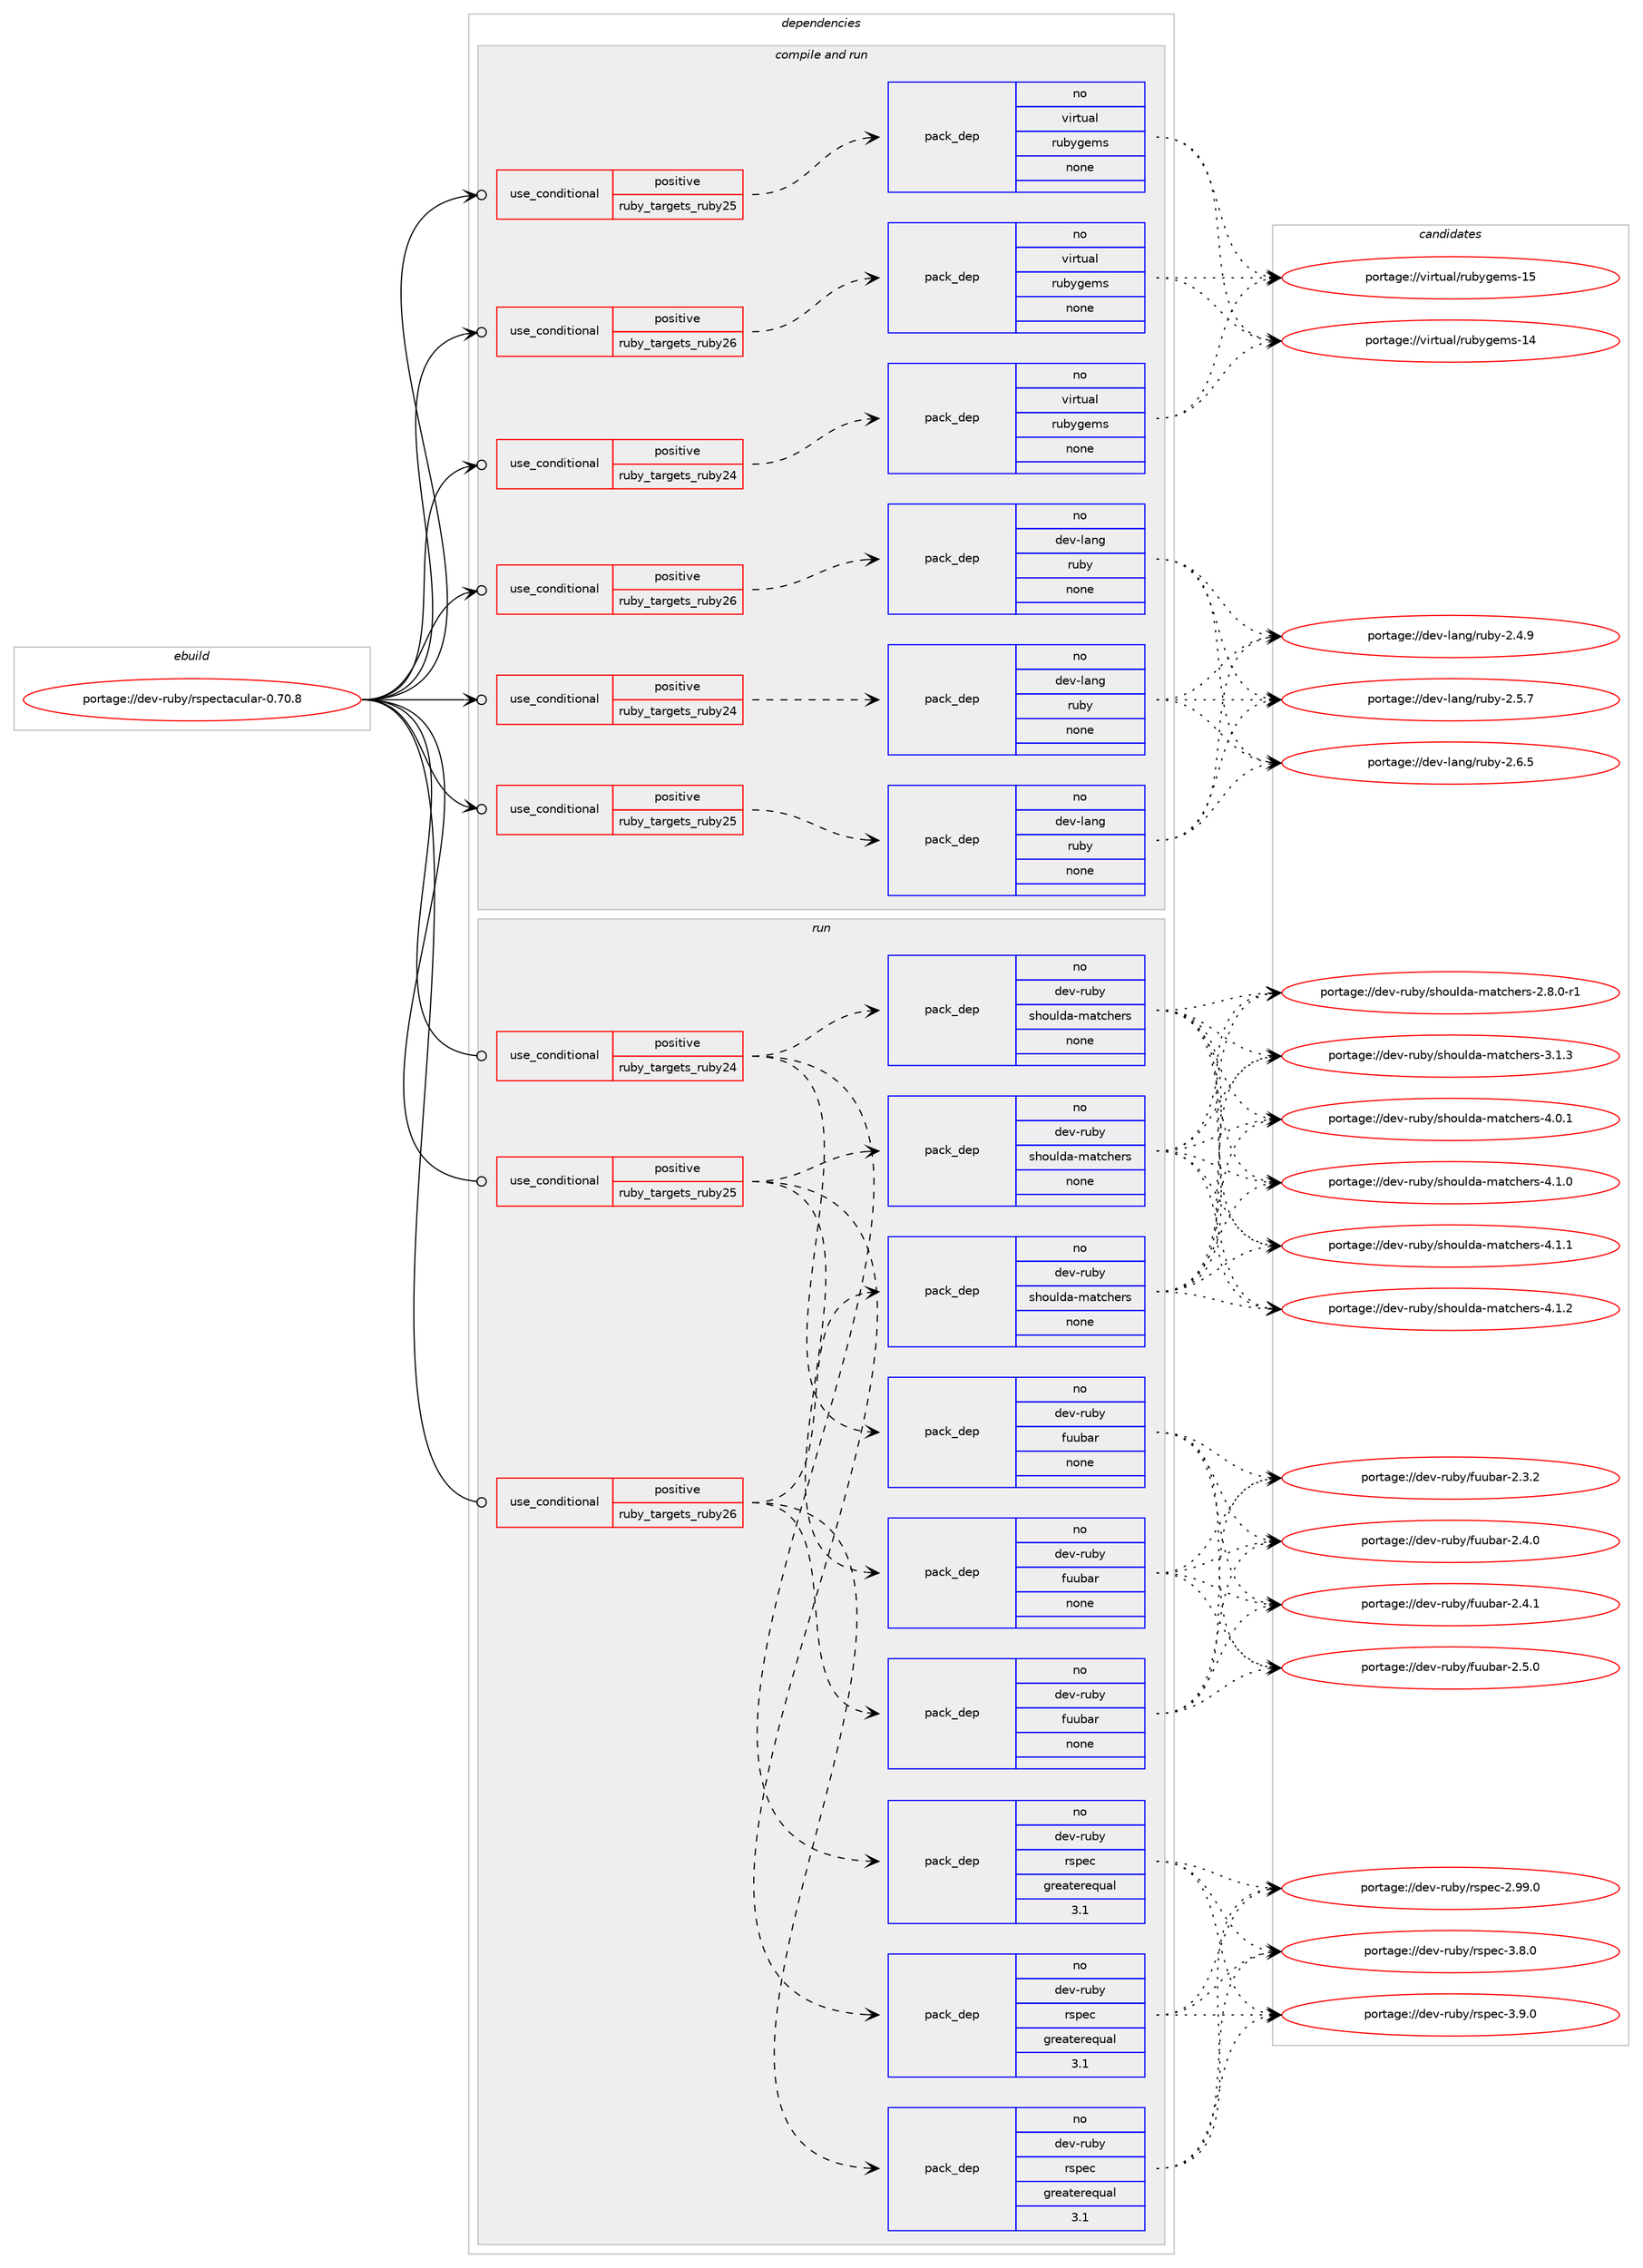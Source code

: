 digraph prolog {

# *************
# Graph options
# *************

newrank=true;
concentrate=true;
compound=true;
graph [rankdir=LR,fontname=Helvetica,fontsize=10,ranksep=1.5];#, ranksep=2.5, nodesep=0.2];
edge  [arrowhead=vee];
node  [fontname=Helvetica,fontsize=10];

# **********
# The ebuild
# **********

subgraph cluster_leftcol {
color=gray;
rank=same;
label=<<i>ebuild</i>>;
id [label="portage://dev-ruby/rspectacular-0.70.8", color=red, width=4, href="../dev-ruby/rspectacular-0.70.8.svg"];
}

# ****************
# The dependencies
# ****************

subgraph cluster_midcol {
color=gray;
label=<<i>dependencies</i>>;
subgraph cluster_compile {
fillcolor="#eeeeee";
style=filled;
label=<<i>compile</i>>;
}
subgraph cluster_compileandrun {
fillcolor="#eeeeee";
style=filled;
label=<<i>compile and run</i>>;
subgraph cond62916 {
dependency242026 [label=<<TABLE BORDER="0" CELLBORDER="1" CELLSPACING="0" CELLPADDING="4"><TR><TD ROWSPAN="3" CELLPADDING="10">use_conditional</TD></TR><TR><TD>positive</TD></TR><TR><TD>ruby_targets_ruby24</TD></TR></TABLE>>, shape=none, color=red];
subgraph pack175565 {
dependency242027 [label=<<TABLE BORDER="0" CELLBORDER="1" CELLSPACING="0" CELLPADDING="4" WIDTH="220"><TR><TD ROWSPAN="6" CELLPADDING="30">pack_dep</TD></TR><TR><TD WIDTH="110">no</TD></TR><TR><TD>dev-lang</TD></TR><TR><TD>ruby</TD></TR><TR><TD>none</TD></TR><TR><TD></TD></TR></TABLE>>, shape=none, color=blue];
}
dependency242026:e -> dependency242027:w [weight=20,style="dashed",arrowhead="vee"];
}
id:e -> dependency242026:w [weight=20,style="solid",arrowhead="odotvee"];
subgraph cond62917 {
dependency242028 [label=<<TABLE BORDER="0" CELLBORDER="1" CELLSPACING="0" CELLPADDING="4"><TR><TD ROWSPAN="3" CELLPADDING="10">use_conditional</TD></TR><TR><TD>positive</TD></TR><TR><TD>ruby_targets_ruby24</TD></TR></TABLE>>, shape=none, color=red];
subgraph pack175566 {
dependency242029 [label=<<TABLE BORDER="0" CELLBORDER="1" CELLSPACING="0" CELLPADDING="4" WIDTH="220"><TR><TD ROWSPAN="6" CELLPADDING="30">pack_dep</TD></TR><TR><TD WIDTH="110">no</TD></TR><TR><TD>virtual</TD></TR><TR><TD>rubygems</TD></TR><TR><TD>none</TD></TR><TR><TD></TD></TR></TABLE>>, shape=none, color=blue];
}
dependency242028:e -> dependency242029:w [weight=20,style="dashed",arrowhead="vee"];
}
id:e -> dependency242028:w [weight=20,style="solid",arrowhead="odotvee"];
subgraph cond62918 {
dependency242030 [label=<<TABLE BORDER="0" CELLBORDER="1" CELLSPACING="0" CELLPADDING="4"><TR><TD ROWSPAN="3" CELLPADDING="10">use_conditional</TD></TR><TR><TD>positive</TD></TR><TR><TD>ruby_targets_ruby25</TD></TR></TABLE>>, shape=none, color=red];
subgraph pack175567 {
dependency242031 [label=<<TABLE BORDER="0" CELLBORDER="1" CELLSPACING="0" CELLPADDING="4" WIDTH="220"><TR><TD ROWSPAN="6" CELLPADDING="30">pack_dep</TD></TR><TR><TD WIDTH="110">no</TD></TR><TR><TD>dev-lang</TD></TR><TR><TD>ruby</TD></TR><TR><TD>none</TD></TR><TR><TD></TD></TR></TABLE>>, shape=none, color=blue];
}
dependency242030:e -> dependency242031:w [weight=20,style="dashed",arrowhead="vee"];
}
id:e -> dependency242030:w [weight=20,style="solid",arrowhead="odotvee"];
subgraph cond62919 {
dependency242032 [label=<<TABLE BORDER="0" CELLBORDER="1" CELLSPACING="0" CELLPADDING="4"><TR><TD ROWSPAN="3" CELLPADDING="10">use_conditional</TD></TR><TR><TD>positive</TD></TR><TR><TD>ruby_targets_ruby25</TD></TR></TABLE>>, shape=none, color=red];
subgraph pack175568 {
dependency242033 [label=<<TABLE BORDER="0" CELLBORDER="1" CELLSPACING="0" CELLPADDING="4" WIDTH="220"><TR><TD ROWSPAN="6" CELLPADDING="30">pack_dep</TD></TR><TR><TD WIDTH="110">no</TD></TR><TR><TD>virtual</TD></TR><TR><TD>rubygems</TD></TR><TR><TD>none</TD></TR><TR><TD></TD></TR></TABLE>>, shape=none, color=blue];
}
dependency242032:e -> dependency242033:w [weight=20,style="dashed",arrowhead="vee"];
}
id:e -> dependency242032:w [weight=20,style="solid",arrowhead="odotvee"];
subgraph cond62920 {
dependency242034 [label=<<TABLE BORDER="0" CELLBORDER="1" CELLSPACING="0" CELLPADDING="4"><TR><TD ROWSPAN="3" CELLPADDING="10">use_conditional</TD></TR><TR><TD>positive</TD></TR><TR><TD>ruby_targets_ruby26</TD></TR></TABLE>>, shape=none, color=red];
subgraph pack175569 {
dependency242035 [label=<<TABLE BORDER="0" CELLBORDER="1" CELLSPACING="0" CELLPADDING="4" WIDTH="220"><TR><TD ROWSPAN="6" CELLPADDING="30">pack_dep</TD></TR><TR><TD WIDTH="110">no</TD></TR><TR><TD>dev-lang</TD></TR><TR><TD>ruby</TD></TR><TR><TD>none</TD></TR><TR><TD></TD></TR></TABLE>>, shape=none, color=blue];
}
dependency242034:e -> dependency242035:w [weight=20,style="dashed",arrowhead="vee"];
}
id:e -> dependency242034:w [weight=20,style="solid",arrowhead="odotvee"];
subgraph cond62921 {
dependency242036 [label=<<TABLE BORDER="0" CELLBORDER="1" CELLSPACING="0" CELLPADDING="4"><TR><TD ROWSPAN="3" CELLPADDING="10">use_conditional</TD></TR><TR><TD>positive</TD></TR><TR><TD>ruby_targets_ruby26</TD></TR></TABLE>>, shape=none, color=red];
subgraph pack175570 {
dependency242037 [label=<<TABLE BORDER="0" CELLBORDER="1" CELLSPACING="0" CELLPADDING="4" WIDTH="220"><TR><TD ROWSPAN="6" CELLPADDING="30">pack_dep</TD></TR><TR><TD WIDTH="110">no</TD></TR><TR><TD>virtual</TD></TR><TR><TD>rubygems</TD></TR><TR><TD>none</TD></TR><TR><TD></TD></TR></TABLE>>, shape=none, color=blue];
}
dependency242036:e -> dependency242037:w [weight=20,style="dashed",arrowhead="vee"];
}
id:e -> dependency242036:w [weight=20,style="solid",arrowhead="odotvee"];
}
subgraph cluster_run {
fillcolor="#eeeeee";
style=filled;
label=<<i>run</i>>;
subgraph cond62922 {
dependency242038 [label=<<TABLE BORDER="0" CELLBORDER="1" CELLSPACING="0" CELLPADDING="4"><TR><TD ROWSPAN="3" CELLPADDING="10">use_conditional</TD></TR><TR><TD>positive</TD></TR><TR><TD>ruby_targets_ruby24</TD></TR></TABLE>>, shape=none, color=red];
subgraph pack175571 {
dependency242039 [label=<<TABLE BORDER="0" CELLBORDER="1" CELLSPACING="0" CELLPADDING="4" WIDTH="220"><TR><TD ROWSPAN="6" CELLPADDING="30">pack_dep</TD></TR><TR><TD WIDTH="110">no</TD></TR><TR><TD>dev-ruby</TD></TR><TR><TD>rspec</TD></TR><TR><TD>greaterequal</TD></TR><TR><TD>3.1</TD></TR></TABLE>>, shape=none, color=blue];
}
dependency242038:e -> dependency242039:w [weight=20,style="dashed",arrowhead="vee"];
subgraph pack175572 {
dependency242040 [label=<<TABLE BORDER="0" CELLBORDER="1" CELLSPACING="0" CELLPADDING="4" WIDTH="220"><TR><TD ROWSPAN="6" CELLPADDING="30">pack_dep</TD></TR><TR><TD WIDTH="110">no</TD></TR><TR><TD>dev-ruby</TD></TR><TR><TD>fuubar</TD></TR><TR><TD>none</TD></TR><TR><TD></TD></TR></TABLE>>, shape=none, color=blue];
}
dependency242038:e -> dependency242040:w [weight=20,style="dashed",arrowhead="vee"];
subgraph pack175573 {
dependency242041 [label=<<TABLE BORDER="0" CELLBORDER="1" CELLSPACING="0" CELLPADDING="4" WIDTH="220"><TR><TD ROWSPAN="6" CELLPADDING="30">pack_dep</TD></TR><TR><TD WIDTH="110">no</TD></TR><TR><TD>dev-ruby</TD></TR><TR><TD>shoulda-matchers</TD></TR><TR><TD>none</TD></TR><TR><TD></TD></TR></TABLE>>, shape=none, color=blue];
}
dependency242038:e -> dependency242041:w [weight=20,style="dashed",arrowhead="vee"];
}
id:e -> dependency242038:w [weight=20,style="solid",arrowhead="odot"];
subgraph cond62923 {
dependency242042 [label=<<TABLE BORDER="0" CELLBORDER="1" CELLSPACING="0" CELLPADDING="4"><TR><TD ROWSPAN="3" CELLPADDING="10">use_conditional</TD></TR><TR><TD>positive</TD></TR><TR><TD>ruby_targets_ruby25</TD></TR></TABLE>>, shape=none, color=red];
subgraph pack175574 {
dependency242043 [label=<<TABLE BORDER="0" CELLBORDER="1" CELLSPACING="0" CELLPADDING="4" WIDTH="220"><TR><TD ROWSPAN="6" CELLPADDING="30">pack_dep</TD></TR><TR><TD WIDTH="110">no</TD></TR><TR><TD>dev-ruby</TD></TR><TR><TD>rspec</TD></TR><TR><TD>greaterequal</TD></TR><TR><TD>3.1</TD></TR></TABLE>>, shape=none, color=blue];
}
dependency242042:e -> dependency242043:w [weight=20,style="dashed",arrowhead="vee"];
subgraph pack175575 {
dependency242044 [label=<<TABLE BORDER="0" CELLBORDER="1" CELLSPACING="0" CELLPADDING="4" WIDTH="220"><TR><TD ROWSPAN="6" CELLPADDING="30">pack_dep</TD></TR><TR><TD WIDTH="110">no</TD></TR><TR><TD>dev-ruby</TD></TR><TR><TD>fuubar</TD></TR><TR><TD>none</TD></TR><TR><TD></TD></TR></TABLE>>, shape=none, color=blue];
}
dependency242042:e -> dependency242044:w [weight=20,style="dashed",arrowhead="vee"];
subgraph pack175576 {
dependency242045 [label=<<TABLE BORDER="0" CELLBORDER="1" CELLSPACING="0" CELLPADDING="4" WIDTH="220"><TR><TD ROWSPAN="6" CELLPADDING="30">pack_dep</TD></TR><TR><TD WIDTH="110">no</TD></TR><TR><TD>dev-ruby</TD></TR><TR><TD>shoulda-matchers</TD></TR><TR><TD>none</TD></TR><TR><TD></TD></TR></TABLE>>, shape=none, color=blue];
}
dependency242042:e -> dependency242045:w [weight=20,style="dashed",arrowhead="vee"];
}
id:e -> dependency242042:w [weight=20,style="solid",arrowhead="odot"];
subgraph cond62924 {
dependency242046 [label=<<TABLE BORDER="0" CELLBORDER="1" CELLSPACING="0" CELLPADDING="4"><TR><TD ROWSPAN="3" CELLPADDING="10">use_conditional</TD></TR><TR><TD>positive</TD></TR><TR><TD>ruby_targets_ruby26</TD></TR></TABLE>>, shape=none, color=red];
subgraph pack175577 {
dependency242047 [label=<<TABLE BORDER="0" CELLBORDER="1" CELLSPACING="0" CELLPADDING="4" WIDTH="220"><TR><TD ROWSPAN="6" CELLPADDING="30">pack_dep</TD></TR><TR><TD WIDTH="110">no</TD></TR><TR><TD>dev-ruby</TD></TR><TR><TD>rspec</TD></TR><TR><TD>greaterequal</TD></TR><TR><TD>3.1</TD></TR></TABLE>>, shape=none, color=blue];
}
dependency242046:e -> dependency242047:w [weight=20,style="dashed",arrowhead="vee"];
subgraph pack175578 {
dependency242048 [label=<<TABLE BORDER="0" CELLBORDER="1" CELLSPACING="0" CELLPADDING="4" WIDTH="220"><TR><TD ROWSPAN="6" CELLPADDING="30">pack_dep</TD></TR><TR><TD WIDTH="110">no</TD></TR><TR><TD>dev-ruby</TD></TR><TR><TD>fuubar</TD></TR><TR><TD>none</TD></TR><TR><TD></TD></TR></TABLE>>, shape=none, color=blue];
}
dependency242046:e -> dependency242048:w [weight=20,style="dashed",arrowhead="vee"];
subgraph pack175579 {
dependency242049 [label=<<TABLE BORDER="0" CELLBORDER="1" CELLSPACING="0" CELLPADDING="4" WIDTH="220"><TR><TD ROWSPAN="6" CELLPADDING="30">pack_dep</TD></TR><TR><TD WIDTH="110">no</TD></TR><TR><TD>dev-ruby</TD></TR><TR><TD>shoulda-matchers</TD></TR><TR><TD>none</TD></TR><TR><TD></TD></TR></TABLE>>, shape=none, color=blue];
}
dependency242046:e -> dependency242049:w [weight=20,style="dashed",arrowhead="vee"];
}
id:e -> dependency242046:w [weight=20,style="solid",arrowhead="odot"];
}
}

# **************
# The candidates
# **************

subgraph cluster_choices {
rank=same;
color=gray;
label=<<i>candidates</i>>;

subgraph choice175565 {
color=black;
nodesep=1;
choiceportage10010111845108971101034711411798121455046524657 [label="portage://dev-lang/ruby-2.4.9", color=red, width=4,href="../dev-lang/ruby-2.4.9.svg"];
choiceportage10010111845108971101034711411798121455046534655 [label="portage://dev-lang/ruby-2.5.7", color=red, width=4,href="../dev-lang/ruby-2.5.7.svg"];
choiceportage10010111845108971101034711411798121455046544653 [label="portage://dev-lang/ruby-2.6.5", color=red, width=4,href="../dev-lang/ruby-2.6.5.svg"];
dependency242027:e -> choiceportage10010111845108971101034711411798121455046524657:w [style=dotted,weight="100"];
dependency242027:e -> choiceportage10010111845108971101034711411798121455046534655:w [style=dotted,weight="100"];
dependency242027:e -> choiceportage10010111845108971101034711411798121455046544653:w [style=dotted,weight="100"];
}
subgraph choice175566 {
color=black;
nodesep=1;
choiceportage118105114116117971084711411798121103101109115454952 [label="portage://virtual/rubygems-14", color=red, width=4,href="../virtual/rubygems-14.svg"];
choiceportage118105114116117971084711411798121103101109115454953 [label="portage://virtual/rubygems-15", color=red, width=4,href="../virtual/rubygems-15.svg"];
dependency242029:e -> choiceportage118105114116117971084711411798121103101109115454952:w [style=dotted,weight="100"];
dependency242029:e -> choiceportage118105114116117971084711411798121103101109115454953:w [style=dotted,weight="100"];
}
subgraph choice175567 {
color=black;
nodesep=1;
choiceportage10010111845108971101034711411798121455046524657 [label="portage://dev-lang/ruby-2.4.9", color=red, width=4,href="../dev-lang/ruby-2.4.9.svg"];
choiceportage10010111845108971101034711411798121455046534655 [label="portage://dev-lang/ruby-2.5.7", color=red, width=4,href="../dev-lang/ruby-2.5.7.svg"];
choiceportage10010111845108971101034711411798121455046544653 [label="portage://dev-lang/ruby-2.6.5", color=red, width=4,href="../dev-lang/ruby-2.6.5.svg"];
dependency242031:e -> choiceportage10010111845108971101034711411798121455046524657:w [style=dotted,weight="100"];
dependency242031:e -> choiceportage10010111845108971101034711411798121455046534655:w [style=dotted,weight="100"];
dependency242031:e -> choiceportage10010111845108971101034711411798121455046544653:w [style=dotted,weight="100"];
}
subgraph choice175568 {
color=black;
nodesep=1;
choiceportage118105114116117971084711411798121103101109115454952 [label="portage://virtual/rubygems-14", color=red, width=4,href="../virtual/rubygems-14.svg"];
choiceportage118105114116117971084711411798121103101109115454953 [label="portage://virtual/rubygems-15", color=red, width=4,href="../virtual/rubygems-15.svg"];
dependency242033:e -> choiceportage118105114116117971084711411798121103101109115454952:w [style=dotted,weight="100"];
dependency242033:e -> choiceportage118105114116117971084711411798121103101109115454953:w [style=dotted,weight="100"];
}
subgraph choice175569 {
color=black;
nodesep=1;
choiceportage10010111845108971101034711411798121455046524657 [label="portage://dev-lang/ruby-2.4.9", color=red, width=4,href="../dev-lang/ruby-2.4.9.svg"];
choiceportage10010111845108971101034711411798121455046534655 [label="portage://dev-lang/ruby-2.5.7", color=red, width=4,href="../dev-lang/ruby-2.5.7.svg"];
choiceportage10010111845108971101034711411798121455046544653 [label="portage://dev-lang/ruby-2.6.5", color=red, width=4,href="../dev-lang/ruby-2.6.5.svg"];
dependency242035:e -> choiceportage10010111845108971101034711411798121455046524657:w [style=dotted,weight="100"];
dependency242035:e -> choiceportage10010111845108971101034711411798121455046534655:w [style=dotted,weight="100"];
dependency242035:e -> choiceportage10010111845108971101034711411798121455046544653:w [style=dotted,weight="100"];
}
subgraph choice175570 {
color=black;
nodesep=1;
choiceportage118105114116117971084711411798121103101109115454952 [label="portage://virtual/rubygems-14", color=red, width=4,href="../virtual/rubygems-14.svg"];
choiceportage118105114116117971084711411798121103101109115454953 [label="portage://virtual/rubygems-15", color=red, width=4,href="../virtual/rubygems-15.svg"];
dependency242037:e -> choiceportage118105114116117971084711411798121103101109115454952:w [style=dotted,weight="100"];
dependency242037:e -> choiceportage118105114116117971084711411798121103101109115454953:w [style=dotted,weight="100"];
}
subgraph choice175571 {
color=black;
nodesep=1;
choiceportage1001011184511411798121471141151121019945504657574648 [label="portage://dev-ruby/rspec-2.99.0", color=red, width=4,href="../dev-ruby/rspec-2.99.0.svg"];
choiceportage10010111845114117981214711411511210199455146564648 [label="portage://dev-ruby/rspec-3.8.0", color=red, width=4,href="../dev-ruby/rspec-3.8.0.svg"];
choiceportage10010111845114117981214711411511210199455146574648 [label="portage://dev-ruby/rspec-3.9.0", color=red, width=4,href="../dev-ruby/rspec-3.9.0.svg"];
dependency242039:e -> choiceportage1001011184511411798121471141151121019945504657574648:w [style=dotted,weight="100"];
dependency242039:e -> choiceportage10010111845114117981214711411511210199455146564648:w [style=dotted,weight="100"];
dependency242039:e -> choiceportage10010111845114117981214711411511210199455146574648:w [style=dotted,weight="100"];
}
subgraph choice175572 {
color=black;
nodesep=1;
choiceportage1001011184511411798121471021171179897114455046514650 [label="portage://dev-ruby/fuubar-2.3.2", color=red, width=4,href="../dev-ruby/fuubar-2.3.2.svg"];
choiceportage1001011184511411798121471021171179897114455046524648 [label="portage://dev-ruby/fuubar-2.4.0", color=red, width=4,href="../dev-ruby/fuubar-2.4.0.svg"];
choiceportage1001011184511411798121471021171179897114455046524649 [label="portage://dev-ruby/fuubar-2.4.1", color=red, width=4,href="../dev-ruby/fuubar-2.4.1.svg"];
choiceportage1001011184511411798121471021171179897114455046534648 [label="portage://dev-ruby/fuubar-2.5.0", color=red, width=4,href="../dev-ruby/fuubar-2.5.0.svg"];
dependency242040:e -> choiceportage1001011184511411798121471021171179897114455046514650:w [style=dotted,weight="100"];
dependency242040:e -> choiceportage1001011184511411798121471021171179897114455046524648:w [style=dotted,weight="100"];
dependency242040:e -> choiceportage1001011184511411798121471021171179897114455046524649:w [style=dotted,weight="100"];
dependency242040:e -> choiceportage1001011184511411798121471021171179897114455046534648:w [style=dotted,weight="100"];
}
subgraph choice175573 {
color=black;
nodesep=1;
choiceportage100101118451141179812147115104111117108100974510997116991041011141154550465646484511449 [label="portage://dev-ruby/shoulda-matchers-2.8.0-r1", color=red, width=4,href="../dev-ruby/shoulda-matchers-2.8.0-r1.svg"];
choiceportage10010111845114117981214711510411111710810097451099711699104101114115455146494651 [label="portage://dev-ruby/shoulda-matchers-3.1.3", color=red, width=4,href="../dev-ruby/shoulda-matchers-3.1.3.svg"];
choiceportage10010111845114117981214711510411111710810097451099711699104101114115455246484649 [label="portage://dev-ruby/shoulda-matchers-4.0.1", color=red, width=4,href="../dev-ruby/shoulda-matchers-4.0.1.svg"];
choiceportage10010111845114117981214711510411111710810097451099711699104101114115455246494648 [label="portage://dev-ruby/shoulda-matchers-4.1.0", color=red, width=4,href="../dev-ruby/shoulda-matchers-4.1.0.svg"];
choiceportage10010111845114117981214711510411111710810097451099711699104101114115455246494649 [label="portage://dev-ruby/shoulda-matchers-4.1.1", color=red, width=4,href="../dev-ruby/shoulda-matchers-4.1.1.svg"];
choiceportage10010111845114117981214711510411111710810097451099711699104101114115455246494650 [label="portage://dev-ruby/shoulda-matchers-4.1.2", color=red, width=4,href="../dev-ruby/shoulda-matchers-4.1.2.svg"];
dependency242041:e -> choiceportage100101118451141179812147115104111117108100974510997116991041011141154550465646484511449:w [style=dotted,weight="100"];
dependency242041:e -> choiceportage10010111845114117981214711510411111710810097451099711699104101114115455146494651:w [style=dotted,weight="100"];
dependency242041:e -> choiceportage10010111845114117981214711510411111710810097451099711699104101114115455246484649:w [style=dotted,weight="100"];
dependency242041:e -> choiceportage10010111845114117981214711510411111710810097451099711699104101114115455246494648:w [style=dotted,weight="100"];
dependency242041:e -> choiceportage10010111845114117981214711510411111710810097451099711699104101114115455246494649:w [style=dotted,weight="100"];
dependency242041:e -> choiceportage10010111845114117981214711510411111710810097451099711699104101114115455246494650:w [style=dotted,weight="100"];
}
subgraph choice175574 {
color=black;
nodesep=1;
choiceportage1001011184511411798121471141151121019945504657574648 [label="portage://dev-ruby/rspec-2.99.0", color=red, width=4,href="../dev-ruby/rspec-2.99.0.svg"];
choiceportage10010111845114117981214711411511210199455146564648 [label="portage://dev-ruby/rspec-3.8.0", color=red, width=4,href="../dev-ruby/rspec-3.8.0.svg"];
choiceportage10010111845114117981214711411511210199455146574648 [label="portage://dev-ruby/rspec-3.9.0", color=red, width=4,href="../dev-ruby/rspec-3.9.0.svg"];
dependency242043:e -> choiceportage1001011184511411798121471141151121019945504657574648:w [style=dotted,weight="100"];
dependency242043:e -> choiceportage10010111845114117981214711411511210199455146564648:w [style=dotted,weight="100"];
dependency242043:e -> choiceportage10010111845114117981214711411511210199455146574648:w [style=dotted,weight="100"];
}
subgraph choice175575 {
color=black;
nodesep=1;
choiceportage1001011184511411798121471021171179897114455046514650 [label="portage://dev-ruby/fuubar-2.3.2", color=red, width=4,href="../dev-ruby/fuubar-2.3.2.svg"];
choiceportage1001011184511411798121471021171179897114455046524648 [label="portage://dev-ruby/fuubar-2.4.0", color=red, width=4,href="../dev-ruby/fuubar-2.4.0.svg"];
choiceportage1001011184511411798121471021171179897114455046524649 [label="portage://dev-ruby/fuubar-2.4.1", color=red, width=4,href="../dev-ruby/fuubar-2.4.1.svg"];
choiceportage1001011184511411798121471021171179897114455046534648 [label="portage://dev-ruby/fuubar-2.5.0", color=red, width=4,href="../dev-ruby/fuubar-2.5.0.svg"];
dependency242044:e -> choiceportage1001011184511411798121471021171179897114455046514650:w [style=dotted,weight="100"];
dependency242044:e -> choiceportage1001011184511411798121471021171179897114455046524648:w [style=dotted,weight="100"];
dependency242044:e -> choiceportage1001011184511411798121471021171179897114455046524649:w [style=dotted,weight="100"];
dependency242044:e -> choiceportage1001011184511411798121471021171179897114455046534648:w [style=dotted,weight="100"];
}
subgraph choice175576 {
color=black;
nodesep=1;
choiceportage100101118451141179812147115104111117108100974510997116991041011141154550465646484511449 [label="portage://dev-ruby/shoulda-matchers-2.8.0-r1", color=red, width=4,href="../dev-ruby/shoulda-matchers-2.8.0-r1.svg"];
choiceportage10010111845114117981214711510411111710810097451099711699104101114115455146494651 [label="portage://dev-ruby/shoulda-matchers-3.1.3", color=red, width=4,href="../dev-ruby/shoulda-matchers-3.1.3.svg"];
choiceportage10010111845114117981214711510411111710810097451099711699104101114115455246484649 [label="portage://dev-ruby/shoulda-matchers-4.0.1", color=red, width=4,href="../dev-ruby/shoulda-matchers-4.0.1.svg"];
choiceportage10010111845114117981214711510411111710810097451099711699104101114115455246494648 [label="portage://dev-ruby/shoulda-matchers-4.1.0", color=red, width=4,href="../dev-ruby/shoulda-matchers-4.1.0.svg"];
choiceportage10010111845114117981214711510411111710810097451099711699104101114115455246494649 [label="portage://dev-ruby/shoulda-matchers-4.1.1", color=red, width=4,href="../dev-ruby/shoulda-matchers-4.1.1.svg"];
choiceportage10010111845114117981214711510411111710810097451099711699104101114115455246494650 [label="portage://dev-ruby/shoulda-matchers-4.1.2", color=red, width=4,href="../dev-ruby/shoulda-matchers-4.1.2.svg"];
dependency242045:e -> choiceportage100101118451141179812147115104111117108100974510997116991041011141154550465646484511449:w [style=dotted,weight="100"];
dependency242045:e -> choiceportage10010111845114117981214711510411111710810097451099711699104101114115455146494651:w [style=dotted,weight="100"];
dependency242045:e -> choiceportage10010111845114117981214711510411111710810097451099711699104101114115455246484649:w [style=dotted,weight="100"];
dependency242045:e -> choiceportage10010111845114117981214711510411111710810097451099711699104101114115455246494648:w [style=dotted,weight="100"];
dependency242045:e -> choiceportage10010111845114117981214711510411111710810097451099711699104101114115455246494649:w [style=dotted,weight="100"];
dependency242045:e -> choiceportage10010111845114117981214711510411111710810097451099711699104101114115455246494650:w [style=dotted,weight="100"];
}
subgraph choice175577 {
color=black;
nodesep=1;
choiceportage1001011184511411798121471141151121019945504657574648 [label="portage://dev-ruby/rspec-2.99.0", color=red, width=4,href="../dev-ruby/rspec-2.99.0.svg"];
choiceportage10010111845114117981214711411511210199455146564648 [label="portage://dev-ruby/rspec-3.8.0", color=red, width=4,href="../dev-ruby/rspec-3.8.0.svg"];
choiceportage10010111845114117981214711411511210199455146574648 [label="portage://dev-ruby/rspec-3.9.0", color=red, width=4,href="../dev-ruby/rspec-3.9.0.svg"];
dependency242047:e -> choiceportage1001011184511411798121471141151121019945504657574648:w [style=dotted,weight="100"];
dependency242047:e -> choiceportage10010111845114117981214711411511210199455146564648:w [style=dotted,weight="100"];
dependency242047:e -> choiceportage10010111845114117981214711411511210199455146574648:w [style=dotted,weight="100"];
}
subgraph choice175578 {
color=black;
nodesep=1;
choiceportage1001011184511411798121471021171179897114455046514650 [label="portage://dev-ruby/fuubar-2.3.2", color=red, width=4,href="../dev-ruby/fuubar-2.3.2.svg"];
choiceportage1001011184511411798121471021171179897114455046524648 [label="portage://dev-ruby/fuubar-2.4.0", color=red, width=4,href="../dev-ruby/fuubar-2.4.0.svg"];
choiceportage1001011184511411798121471021171179897114455046524649 [label="portage://dev-ruby/fuubar-2.4.1", color=red, width=4,href="../dev-ruby/fuubar-2.4.1.svg"];
choiceportage1001011184511411798121471021171179897114455046534648 [label="portage://dev-ruby/fuubar-2.5.0", color=red, width=4,href="../dev-ruby/fuubar-2.5.0.svg"];
dependency242048:e -> choiceportage1001011184511411798121471021171179897114455046514650:w [style=dotted,weight="100"];
dependency242048:e -> choiceportage1001011184511411798121471021171179897114455046524648:w [style=dotted,weight="100"];
dependency242048:e -> choiceportage1001011184511411798121471021171179897114455046524649:w [style=dotted,weight="100"];
dependency242048:e -> choiceportage1001011184511411798121471021171179897114455046534648:w [style=dotted,weight="100"];
}
subgraph choice175579 {
color=black;
nodesep=1;
choiceportage100101118451141179812147115104111117108100974510997116991041011141154550465646484511449 [label="portage://dev-ruby/shoulda-matchers-2.8.0-r1", color=red, width=4,href="../dev-ruby/shoulda-matchers-2.8.0-r1.svg"];
choiceportage10010111845114117981214711510411111710810097451099711699104101114115455146494651 [label="portage://dev-ruby/shoulda-matchers-3.1.3", color=red, width=4,href="../dev-ruby/shoulda-matchers-3.1.3.svg"];
choiceportage10010111845114117981214711510411111710810097451099711699104101114115455246484649 [label="portage://dev-ruby/shoulda-matchers-4.0.1", color=red, width=4,href="../dev-ruby/shoulda-matchers-4.0.1.svg"];
choiceportage10010111845114117981214711510411111710810097451099711699104101114115455246494648 [label="portage://dev-ruby/shoulda-matchers-4.1.0", color=red, width=4,href="../dev-ruby/shoulda-matchers-4.1.0.svg"];
choiceportage10010111845114117981214711510411111710810097451099711699104101114115455246494649 [label="portage://dev-ruby/shoulda-matchers-4.1.1", color=red, width=4,href="../dev-ruby/shoulda-matchers-4.1.1.svg"];
choiceportage10010111845114117981214711510411111710810097451099711699104101114115455246494650 [label="portage://dev-ruby/shoulda-matchers-4.1.2", color=red, width=4,href="../dev-ruby/shoulda-matchers-4.1.2.svg"];
dependency242049:e -> choiceportage100101118451141179812147115104111117108100974510997116991041011141154550465646484511449:w [style=dotted,weight="100"];
dependency242049:e -> choiceportage10010111845114117981214711510411111710810097451099711699104101114115455146494651:w [style=dotted,weight="100"];
dependency242049:e -> choiceportage10010111845114117981214711510411111710810097451099711699104101114115455246484649:w [style=dotted,weight="100"];
dependency242049:e -> choiceportage10010111845114117981214711510411111710810097451099711699104101114115455246494648:w [style=dotted,weight="100"];
dependency242049:e -> choiceportage10010111845114117981214711510411111710810097451099711699104101114115455246494649:w [style=dotted,weight="100"];
dependency242049:e -> choiceportage10010111845114117981214711510411111710810097451099711699104101114115455246494650:w [style=dotted,weight="100"];
}
}

}
